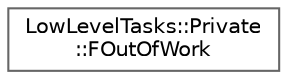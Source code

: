 digraph "Graphical Class Hierarchy"
{
 // INTERACTIVE_SVG=YES
 // LATEX_PDF_SIZE
  bgcolor="transparent";
  edge [fontname=Helvetica,fontsize=10,labelfontname=Helvetica,labelfontsize=10];
  node [fontname=Helvetica,fontsize=10,shape=box,height=0.2,width=0.4];
  rankdir="LR";
  Node0 [id="Node000000",label="LowLevelTasks::Private\l::FOutOfWork",height=0.2,width=0.4,color="grey40", fillcolor="white", style="filled",URL="$d8/d48/classLowLevelTasks_1_1Private_1_1FOutOfWork.html",tooltip=" "];
}
